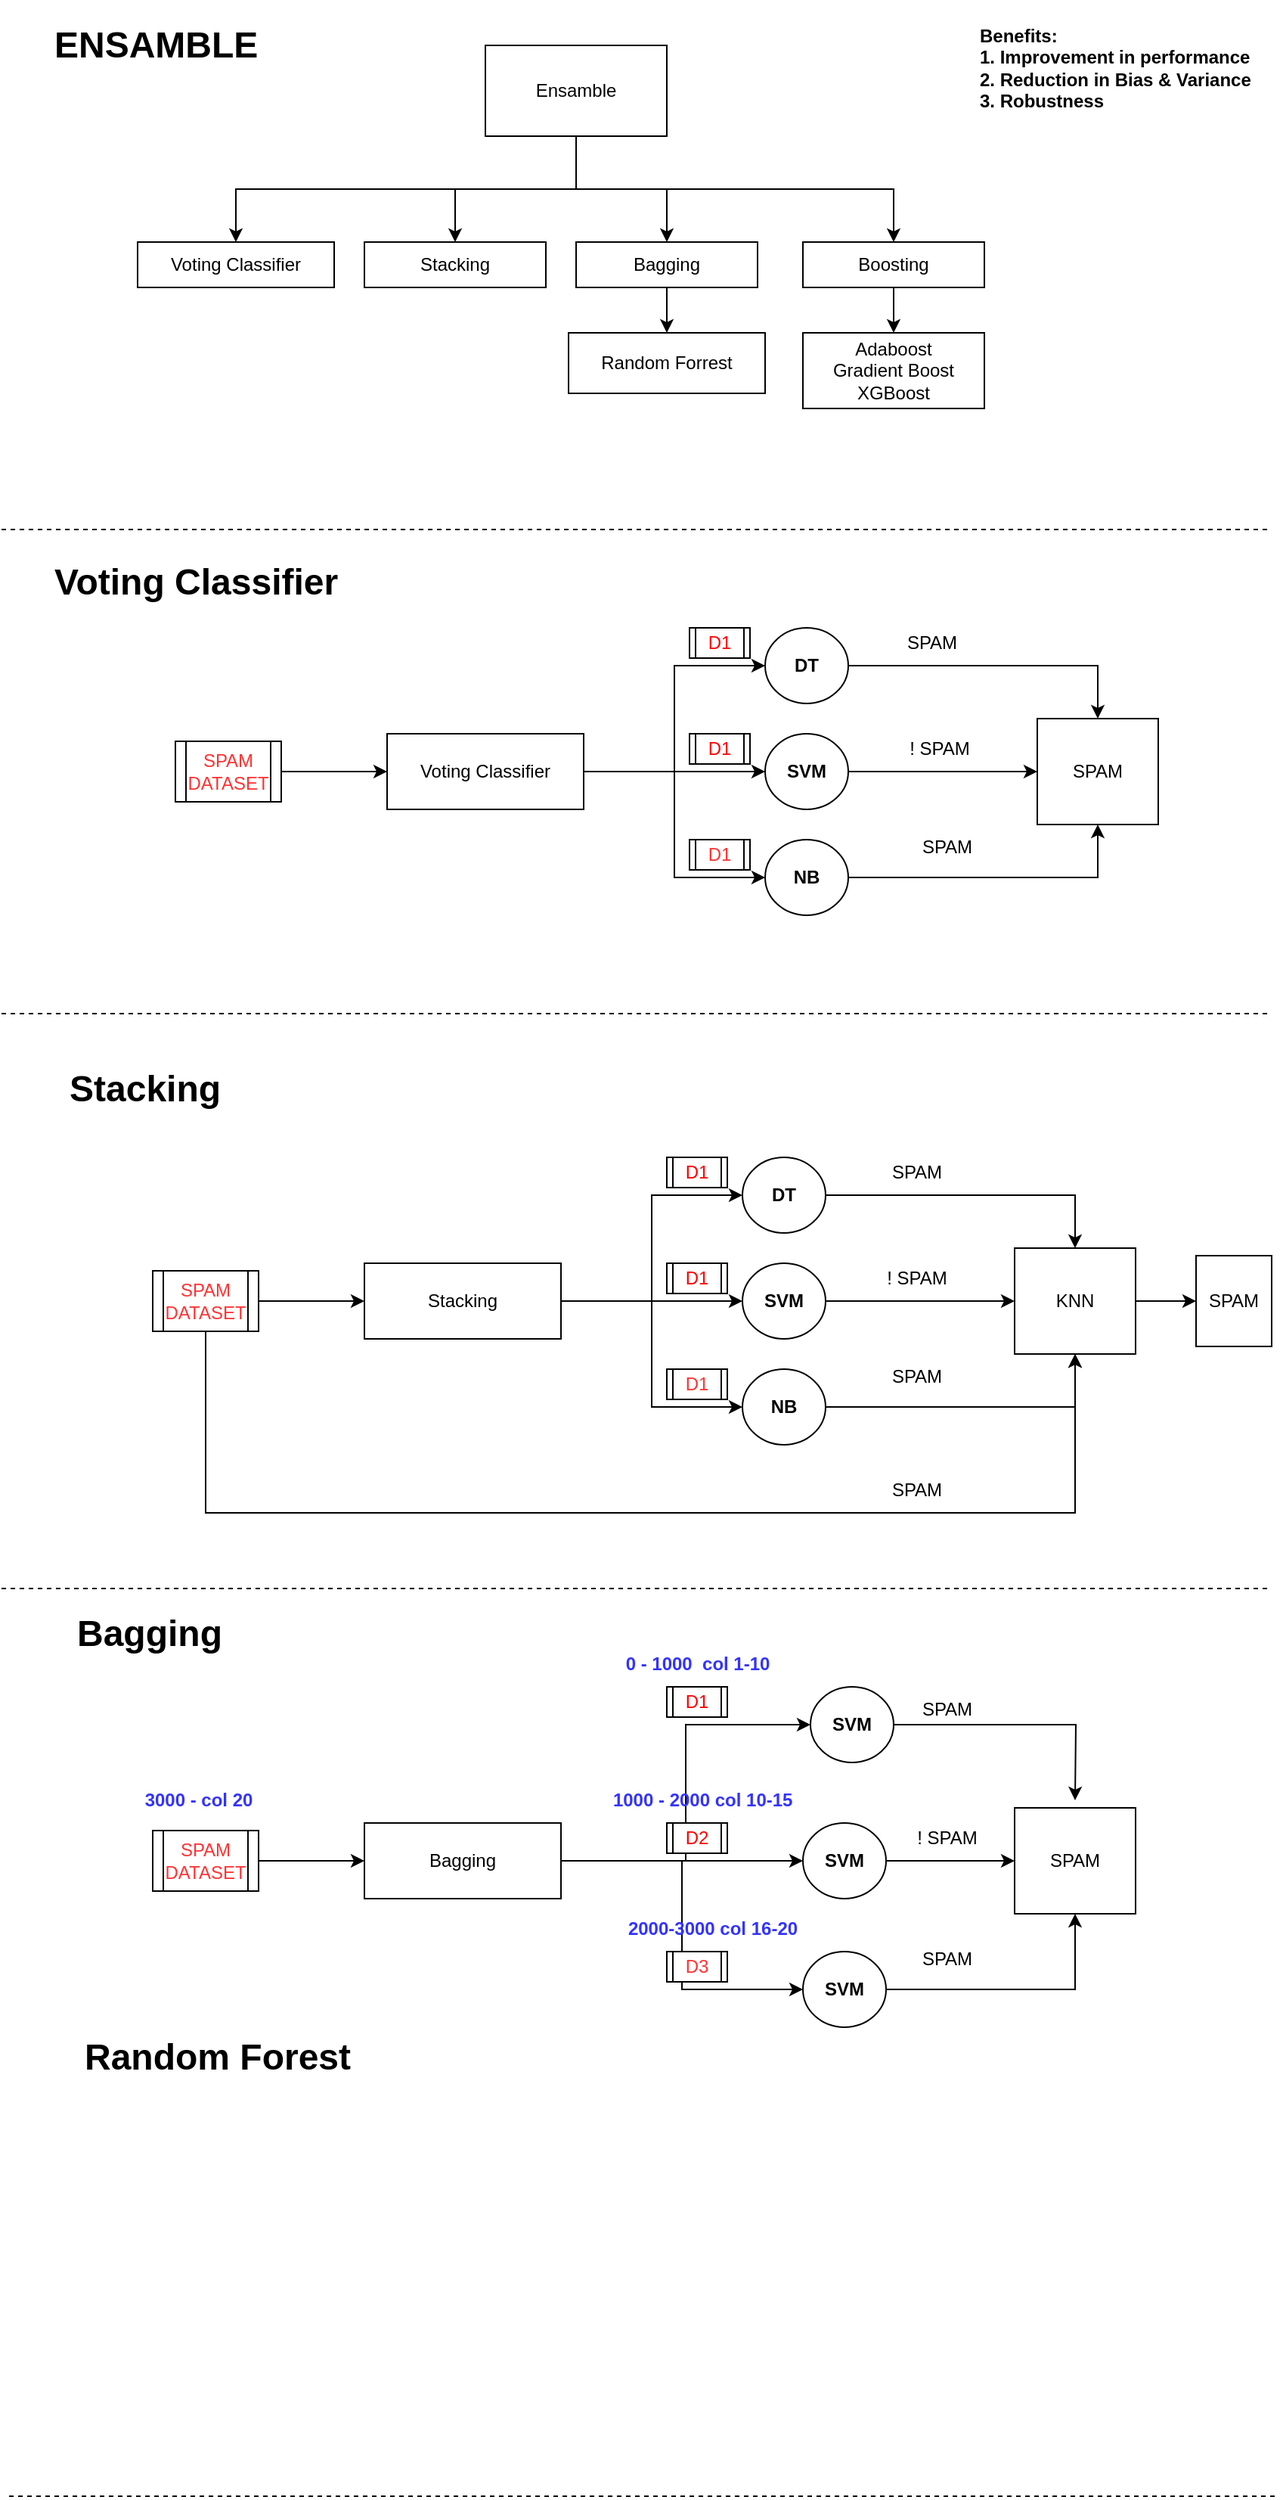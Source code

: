 <mxfile version="21.0.2" type="github">
  <diagram name="Page-1" id="7lBA7kvD_7xqQ8wuXruY">
    <mxGraphModel dx="976" dy="680" grid="1" gridSize="10" guides="1" tooltips="1" connect="1" arrows="1" fold="1" page="1" pageScale="1" pageWidth="850" pageHeight="1100" math="0" shadow="0">
      <root>
        <mxCell id="0" />
        <mxCell id="1" parent="0" />
        <mxCell id="OzWp20X-Q7MLgfGEOaph-7" value="" style="edgeStyle=orthogonalEdgeStyle;rounded=0;orthogonalLoop=1;jettySize=auto;html=1;" edge="1" parent="1" source="OzWp20X-Q7MLgfGEOaph-1" target="OzWp20X-Q7MLgfGEOaph-5">
          <mxGeometry relative="1" as="geometry" />
        </mxCell>
        <mxCell id="OzWp20X-Q7MLgfGEOaph-1" value="Ensamble" style="rounded=0;whiteSpace=wrap;html=1;" vertex="1" parent="1">
          <mxGeometry x="320" y="40" width="120" height="60" as="geometry" />
        </mxCell>
        <mxCell id="OzWp20X-Q7MLgfGEOaph-2" value="Voting Classifier" style="rounded=0;whiteSpace=wrap;html=1;" vertex="1" parent="1">
          <mxGeometry x="90" y="170" width="130" height="30" as="geometry" />
        </mxCell>
        <mxCell id="OzWp20X-Q7MLgfGEOaph-4" value="Stacking" style="rounded=0;whiteSpace=wrap;html=1;" vertex="1" parent="1">
          <mxGeometry x="240" y="170" width="120" height="30" as="geometry" />
        </mxCell>
        <mxCell id="OzWp20X-Q7MLgfGEOaph-16" value="" style="edgeStyle=orthogonalEdgeStyle;rounded=0;orthogonalLoop=1;jettySize=auto;html=1;" edge="1" parent="1" source="OzWp20X-Q7MLgfGEOaph-5" target="OzWp20X-Q7MLgfGEOaph-15">
          <mxGeometry relative="1" as="geometry" />
        </mxCell>
        <mxCell id="OzWp20X-Q7MLgfGEOaph-5" value="Bagging" style="rounded=0;whiteSpace=wrap;html=1;" vertex="1" parent="1">
          <mxGeometry x="380" y="170" width="120" height="30" as="geometry" />
        </mxCell>
        <mxCell id="OzWp20X-Q7MLgfGEOaph-18" value="" style="edgeStyle=orthogonalEdgeStyle;rounded=0;orthogonalLoop=1;jettySize=auto;html=1;" edge="1" parent="1" source="OzWp20X-Q7MLgfGEOaph-6" target="OzWp20X-Q7MLgfGEOaph-17">
          <mxGeometry relative="1" as="geometry" />
        </mxCell>
        <mxCell id="OzWp20X-Q7MLgfGEOaph-6" value="Boosting" style="rounded=0;whiteSpace=wrap;html=1;" vertex="1" parent="1">
          <mxGeometry x="530" y="170" width="120" height="30" as="geometry" />
        </mxCell>
        <mxCell id="OzWp20X-Q7MLgfGEOaph-8" value="" style="edgeStyle=orthogonalEdgeStyle;rounded=0;orthogonalLoop=1;jettySize=auto;html=1;exitX=0.5;exitY=1;exitDx=0;exitDy=0;" edge="1" parent="1" source="OzWp20X-Q7MLgfGEOaph-1" target="OzWp20X-Q7MLgfGEOaph-2">
          <mxGeometry relative="1" as="geometry">
            <mxPoint x="390" y="110" as="sourcePoint" />
            <mxPoint x="450" y="180" as="targetPoint" />
          </mxGeometry>
        </mxCell>
        <mxCell id="OzWp20X-Q7MLgfGEOaph-11" value="" style="edgeStyle=orthogonalEdgeStyle;rounded=0;orthogonalLoop=1;jettySize=auto;html=1;exitX=0.5;exitY=1;exitDx=0;exitDy=0;entryX=0.5;entryY=0;entryDx=0;entryDy=0;" edge="1" parent="1" source="OzWp20X-Q7MLgfGEOaph-1" target="OzWp20X-Q7MLgfGEOaph-4">
          <mxGeometry relative="1" as="geometry">
            <mxPoint x="390" y="110" as="sourcePoint" />
            <mxPoint x="165" y="180" as="targetPoint" />
          </mxGeometry>
        </mxCell>
        <mxCell id="OzWp20X-Q7MLgfGEOaph-14" value="" style="edgeStyle=orthogonalEdgeStyle;rounded=0;orthogonalLoop=1;jettySize=auto;html=1;exitX=0.5;exitY=1;exitDx=0;exitDy=0;" edge="1" parent="1" source="OzWp20X-Q7MLgfGEOaph-1" target="OzWp20X-Q7MLgfGEOaph-6">
          <mxGeometry relative="1" as="geometry">
            <mxPoint x="390" y="110" as="sourcePoint" />
            <mxPoint x="450" y="180" as="targetPoint" />
          </mxGeometry>
        </mxCell>
        <mxCell id="OzWp20X-Q7MLgfGEOaph-15" value="Random Forrest" style="rounded=0;whiteSpace=wrap;html=1;" vertex="1" parent="1">
          <mxGeometry x="375" y="230" width="130" height="40" as="geometry" />
        </mxCell>
        <mxCell id="OzWp20X-Q7MLgfGEOaph-17" value="Adaboost&lt;br&gt;Gradient Boost&lt;br&gt;XGBoost" style="rounded=0;whiteSpace=wrap;html=1;align=center;" vertex="1" parent="1">
          <mxGeometry x="530" y="230" width="120" height="50" as="geometry" />
        </mxCell>
        <mxCell id="OzWp20X-Q7MLgfGEOaph-21" value="" style="edgeStyle=orthogonalEdgeStyle;rounded=0;orthogonalLoop=1;jettySize=auto;html=1;entryX=0;entryY=0.5;entryDx=0;entryDy=0;" edge="1" parent="1" source="OzWp20X-Q7MLgfGEOaph-19" target="OzWp20X-Q7MLgfGEOaph-20">
          <mxGeometry relative="1" as="geometry" />
        </mxCell>
        <mxCell id="OzWp20X-Q7MLgfGEOaph-19" value="Voting Classifier" style="rounded=0;whiteSpace=wrap;html=1;" vertex="1" parent="1">
          <mxGeometry x="255" y="495" width="130" height="50" as="geometry" />
        </mxCell>
        <mxCell id="OzWp20X-Q7MLgfGEOaph-31" value="" style="edgeStyle=orthogonalEdgeStyle;rounded=0;orthogonalLoop=1;jettySize=auto;html=1;" edge="1" parent="1" source="OzWp20X-Q7MLgfGEOaph-20" target="OzWp20X-Q7MLgfGEOaph-30">
          <mxGeometry relative="1" as="geometry" />
        </mxCell>
        <mxCell id="OzWp20X-Q7MLgfGEOaph-20" value="DT" style="ellipse;whiteSpace=wrap;html=1;rounded=0;fontStyle=1" vertex="1" parent="1">
          <mxGeometry x="505" y="425" width="55" height="50" as="geometry" />
        </mxCell>
        <mxCell id="OzWp20X-Q7MLgfGEOaph-22" value="SVM" style="ellipse;whiteSpace=wrap;html=1;rounded=0;fontStyle=1" vertex="1" parent="1">
          <mxGeometry x="505" y="495" width="55" height="50" as="geometry" />
        </mxCell>
        <mxCell id="OzWp20X-Q7MLgfGEOaph-23" value="NB" style="ellipse;whiteSpace=wrap;html=1;rounded=0;fontStyle=1" vertex="1" parent="1">
          <mxGeometry x="505" y="565" width="55" height="50" as="geometry" />
        </mxCell>
        <mxCell id="OzWp20X-Q7MLgfGEOaph-24" value="" style="edgeStyle=orthogonalEdgeStyle;rounded=0;orthogonalLoop=1;jettySize=auto;html=1;entryX=0;entryY=0.5;entryDx=0;entryDy=0;exitX=1;exitY=0.5;exitDx=0;exitDy=0;" edge="1" parent="1" source="OzWp20X-Q7MLgfGEOaph-19" target="OzWp20X-Q7MLgfGEOaph-23">
          <mxGeometry relative="1" as="geometry">
            <mxPoint x="395" y="530" as="sourcePoint" />
            <mxPoint x="500" y="430" as="targetPoint" />
          </mxGeometry>
        </mxCell>
        <mxCell id="OzWp20X-Q7MLgfGEOaph-25" value="" style="edgeStyle=orthogonalEdgeStyle;rounded=0;orthogonalLoop=1;jettySize=auto;html=1;exitX=1;exitY=0.5;exitDx=0;exitDy=0;" edge="1" parent="1" source="OzWp20X-Q7MLgfGEOaph-19" target="OzWp20X-Q7MLgfGEOaph-22">
          <mxGeometry relative="1" as="geometry">
            <mxPoint x="395" y="530" as="sourcePoint" />
            <mxPoint x="500" y="570" as="targetPoint" />
          </mxGeometry>
        </mxCell>
        <mxCell id="OzWp20X-Q7MLgfGEOaph-26" value="D1" style="shape=process;whiteSpace=wrap;html=1;backgroundOutline=1;fontColor=#FF0000;" vertex="1" parent="1">
          <mxGeometry x="455" y="425" width="40" height="20" as="geometry" />
        </mxCell>
        <mxCell id="OzWp20X-Q7MLgfGEOaph-27" value="D1" style="shape=process;whiteSpace=wrap;html=1;backgroundOutline=1;fontColor=#FF0000;" vertex="1" parent="1">
          <mxGeometry x="455" y="495" width="40" height="20" as="geometry" />
        </mxCell>
        <mxCell id="OzWp20X-Q7MLgfGEOaph-29" value="D1" style="shape=process;whiteSpace=wrap;html=1;backgroundOutline=1;fontColor=#FF3333;" vertex="1" parent="1">
          <mxGeometry x="455" y="565" width="40" height="20" as="geometry" />
        </mxCell>
        <mxCell id="OzWp20X-Q7MLgfGEOaph-30" value="SPAM" style="whiteSpace=wrap;html=1;rounded=0;" vertex="1" parent="1">
          <mxGeometry x="685" y="485" width="80" height="70" as="geometry" />
        </mxCell>
        <mxCell id="OzWp20X-Q7MLgfGEOaph-32" value="" style="edgeStyle=orthogonalEdgeStyle;rounded=0;orthogonalLoop=1;jettySize=auto;html=1;exitX=1;exitY=0.5;exitDx=0;exitDy=0;entryX=0;entryY=0.5;entryDx=0;entryDy=0;" edge="1" parent="1" source="OzWp20X-Q7MLgfGEOaph-22" target="OzWp20X-Q7MLgfGEOaph-30">
          <mxGeometry relative="1" as="geometry">
            <mxPoint x="570" y="460" as="sourcePoint" />
            <mxPoint x="695" y="520" as="targetPoint" />
          </mxGeometry>
        </mxCell>
        <mxCell id="OzWp20X-Q7MLgfGEOaph-33" value="" style="edgeStyle=orthogonalEdgeStyle;rounded=0;orthogonalLoop=1;jettySize=auto;html=1;entryX=0.5;entryY=1;entryDx=0;entryDy=0;exitX=1;exitY=0.5;exitDx=0;exitDy=0;" edge="1" parent="1" source="OzWp20X-Q7MLgfGEOaph-23" target="OzWp20X-Q7MLgfGEOaph-30">
          <mxGeometry relative="1" as="geometry">
            <mxPoint x="565" y="585" as="sourcePoint" />
            <mxPoint x="735" y="530" as="targetPoint" />
          </mxGeometry>
        </mxCell>
        <mxCell id="OzWp20X-Q7MLgfGEOaph-38" value="" style="edgeStyle=orthogonalEdgeStyle;rounded=0;orthogonalLoop=1;jettySize=auto;html=1;" edge="1" parent="1" source="OzWp20X-Q7MLgfGEOaph-34" target="OzWp20X-Q7MLgfGEOaph-19">
          <mxGeometry relative="1" as="geometry" />
        </mxCell>
        <mxCell id="OzWp20X-Q7MLgfGEOaph-34" value="SPAM DATASET" style="shape=process;whiteSpace=wrap;html=1;backgroundOutline=1;fontColor=#FF3333;" vertex="1" parent="1">
          <mxGeometry x="115" y="500" width="70" height="40" as="geometry" />
        </mxCell>
        <mxCell id="OzWp20X-Q7MLgfGEOaph-35" value="SPAM" style="text;html=1;align=center;verticalAlign=middle;resizable=0;points=[];autosize=1;strokeColor=none;fillColor=none;" vertex="1" parent="1">
          <mxGeometry x="585" y="420" width="60" height="30" as="geometry" />
        </mxCell>
        <mxCell id="OzWp20X-Q7MLgfGEOaph-36" value="! SPAM" style="text;html=1;align=center;verticalAlign=middle;resizable=0;points=[];autosize=1;strokeColor=none;fillColor=none;" vertex="1" parent="1">
          <mxGeometry x="590" y="490" width="60" height="30" as="geometry" />
        </mxCell>
        <mxCell id="OzWp20X-Q7MLgfGEOaph-37" value="SPAM" style="text;html=1;align=center;verticalAlign=middle;resizable=0;points=[];autosize=1;strokeColor=none;fillColor=none;" vertex="1" parent="1">
          <mxGeometry x="595" y="555" width="60" height="30" as="geometry" />
        </mxCell>
        <mxCell id="OzWp20X-Q7MLgfGEOaph-39" value="" style="endArrow=none;dashed=1;html=1;rounded=0;" edge="1" parent="1">
          <mxGeometry width="50" height="50" relative="1" as="geometry">
            <mxPoint y="360" as="sourcePoint" />
            <mxPoint x="840" y="360" as="targetPoint" />
          </mxGeometry>
        </mxCell>
        <mxCell id="OzWp20X-Q7MLgfGEOaph-40" value="&lt;h1 style=&quot;border-color: var(--border-color);&quot;&gt;Voting Classifier&lt;/h1&gt;&lt;h1&gt;&lt;p style=&quot;border-color: var(--border-color);&quot;&gt;&lt;br style=&quot;border-color: var(--border-color); font-size: 12px; font-weight: 400;&quot;&gt;&lt;/p&gt;&lt;/h1&gt;" style="text;html=1;strokeColor=none;fillColor=none;spacing=5;spacingTop=-20;whiteSpace=wrap;overflow=hidden;rounded=0;" vertex="1" parent="1">
          <mxGeometry x="30" y="375" width="210" height="35" as="geometry" />
        </mxCell>
        <mxCell id="OzWp20X-Q7MLgfGEOaph-42" value="&lt;h1&gt;ENSAMBLE&lt;/h1&gt;" style="text;html=1;strokeColor=none;fillColor=none;spacing=5;spacingTop=-20;whiteSpace=wrap;overflow=hidden;rounded=0;" vertex="1" parent="1">
          <mxGeometry x="30" y="20" width="210" height="35" as="geometry" />
        </mxCell>
        <mxCell id="OzWp20X-Q7MLgfGEOaph-43" value="" style="endArrow=none;dashed=1;html=1;rounded=0;" edge="1" parent="1">
          <mxGeometry width="50" height="50" relative="1" as="geometry">
            <mxPoint y="680" as="sourcePoint" />
            <mxPoint x="840" y="680" as="targetPoint" />
          </mxGeometry>
        </mxCell>
        <mxCell id="OzWp20X-Q7MLgfGEOaph-44" value="&lt;h1 style=&quot;border-color: var(--border-color);&quot;&gt;Stacking&lt;/h1&gt;" style="text;html=1;strokeColor=none;fillColor=none;spacing=5;spacingTop=-20;whiteSpace=wrap;overflow=hidden;rounded=0;" vertex="1" parent="1">
          <mxGeometry x="40" y="710" width="210" height="35" as="geometry" />
        </mxCell>
        <mxCell id="OzWp20X-Q7MLgfGEOaph-45" value="" style="edgeStyle=orthogonalEdgeStyle;rounded=0;orthogonalLoop=1;jettySize=auto;html=1;entryX=0;entryY=0.5;entryDx=0;entryDy=0;" edge="1" parent="1" source="OzWp20X-Q7MLgfGEOaph-46" target="OzWp20X-Q7MLgfGEOaph-48">
          <mxGeometry relative="1" as="geometry" />
        </mxCell>
        <mxCell id="OzWp20X-Q7MLgfGEOaph-46" value="Stacking" style="rounded=0;whiteSpace=wrap;html=1;" vertex="1" parent="1">
          <mxGeometry x="240" y="845" width="130" height="50" as="geometry" />
        </mxCell>
        <mxCell id="OzWp20X-Q7MLgfGEOaph-47" value="" style="edgeStyle=orthogonalEdgeStyle;rounded=0;orthogonalLoop=1;jettySize=auto;html=1;" edge="1" parent="1" source="OzWp20X-Q7MLgfGEOaph-48" target="OzWp20X-Q7MLgfGEOaph-56">
          <mxGeometry relative="1" as="geometry" />
        </mxCell>
        <mxCell id="OzWp20X-Q7MLgfGEOaph-48" value="DT" style="ellipse;whiteSpace=wrap;html=1;rounded=0;fontStyle=1" vertex="1" parent="1">
          <mxGeometry x="490" y="775" width="55" height="50" as="geometry" />
        </mxCell>
        <mxCell id="OzWp20X-Q7MLgfGEOaph-49" value="SVM" style="ellipse;whiteSpace=wrap;html=1;rounded=0;fontStyle=1" vertex="1" parent="1">
          <mxGeometry x="490" y="845" width="55" height="50" as="geometry" />
        </mxCell>
        <mxCell id="OzWp20X-Q7MLgfGEOaph-50" value="NB" style="ellipse;whiteSpace=wrap;html=1;rounded=0;fontStyle=1" vertex="1" parent="1">
          <mxGeometry x="490" y="915" width="55" height="50" as="geometry" />
        </mxCell>
        <mxCell id="OzWp20X-Q7MLgfGEOaph-51" value="" style="edgeStyle=orthogonalEdgeStyle;rounded=0;orthogonalLoop=1;jettySize=auto;html=1;entryX=0;entryY=0.5;entryDx=0;entryDy=0;exitX=1;exitY=0.5;exitDx=0;exitDy=0;" edge="1" parent="1" source="OzWp20X-Q7MLgfGEOaph-46" target="OzWp20X-Q7MLgfGEOaph-50">
          <mxGeometry relative="1" as="geometry">
            <mxPoint x="380" y="880" as="sourcePoint" />
            <mxPoint x="485" y="780" as="targetPoint" />
          </mxGeometry>
        </mxCell>
        <mxCell id="OzWp20X-Q7MLgfGEOaph-52" value="" style="edgeStyle=orthogonalEdgeStyle;rounded=0;orthogonalLoop=1;jettySize=auto;html=1;exitX=1;exitY=0.5;exitDx=0;exitDy=0;" edge="1" parent="1" source="OzWp20X-Q7MLgfGEOaph-46" target="OzWp20X-Q7MLgfGEOaph-49">
          <mxGeometry relative="1" as="geometry">
            <mxPoint x="380" y="880" as="sourcePoint" />
            <mxPoint x="485" y="920" as="targetPoint" />
          </mxGeometry>
        </mxCell>
        <mxCell id="OzWp20X-Q7MLgfGEOaph-53" value="D1" style="shape=process;whiteSpace=wrap;html=1;backgroundOutline=1;fontColor=#FF0000;" vertex="1" parent="1">
          <mxGeometry x="440" y="775" width="40" height="20" as="geometry" />
        </mxCell>
        <mxCell id="OzWp20X-Q7MLgfGEOaph-54" value="D1" style="shape=process;whiteSpace=wrap;html=1;backgroundOutline=1;fontColor=#FF0000;" vertex="1" parent="1">
          <mxGeometry x="440" y="845" width="40" height="20" as="geometry" />
        </mxCell>
        <mxCell id="OzWp20X-Q7MLgfGEOaph-55" value="D1" style="shape=process;whiteSpace=wrap;html=1;backgroundOutline=1;fontColor=#FF3333;" vertex="1" parent="1">
          <mxGeometry x="440" y="915" width="40" height="20" as="geometry" />
        </mxCell>
        <mxCell id="OzWp20X-Q7MLgfGEOaph-67" value="" style="edgeStyle=orthogonalEdgeStyle;rounded=0;orthogonalLoop=1;jettySize=auto;html=1;" edge="1" parent="1" source="OzWp20X-Q7MLgfGEOaph-56" target="OzWp20X-Q7MLgfGEOaph-66">
          <mxGeometry relative="1" as="geometry" />
        </mxCell>
        <mxCell id="OzWp20X-Q7MLgfGEOaph-56" value="KNN" style="whiteSpace=wrap;html=1;rounded=0;" vertex="1" parent="1">
          <mxGeometry x="670" y="835" width="80" height="70" as="geometry" />
        </mxCell>
        <mxCell id="OzWp20X-Q7MLgfGEOaph-57" value="" style="edgeStyle=orthogonalEdgeStyle;rounded=0;orthogonalLoop=1;jettySize=auto;html=1;exitX=1;exitY=0.5;exitDx=0;exitDy=0;entryX=0;entryY=0.5;entryDx=0;entryDy=0;" edge="1" parent="1" source="OzWp20X-Q7MLgfGEOaph-49" target="OzWp20X-Q7MLgfGEOaph-56">
          <mxGeometry relative="1" as="geometry">
            <mxPoint x="555" y="810" as="sourcePoint" />
            <mxPoint x="680" y="870" as="targetPoint" />
          </mxGeometry>
        </mxCell>
        <mxCell id="OzWp20X-Q7MLgfGEOaph-58" value="" style="edgeStyle=orthogonalEdgeStyle;rounded=0;orthogonalLoop=1;jettySize=auto;html=1;entryX=0.5;entryY=1;entryDx=0;entryDy=0;exitX=1;exitY=0.5;exitDx=0;exitDy=0;" edge="1" parent="1" target="OzWp20X-Q7MLgfGEOaph-56" source="OzWp20X-Q7MLgfGEOaph-50">
          <mxGeometry relative="1" as="geometry">
            <mxPoint x="550" y="935" as="sourcePoint" />
            <mxPoint x="720" y="880" as="targetPoint" />
          </mxGeometry>
        </mxCell>
        <mxCell id="OzWp20X-Q7MLgfGEOaph-59" value="" style="edgeStyle=orthogonalEdgeStyle;rounded=0;orthogonalLoop=1;jettySize=auto;html=1;" edge="1" parent="1" source="OzWp20X-Q7MLgfGEOaph-60" target="OzWp20X-Q7MLgfGEOaph-46">
          <mxGeometry relative="1" as="geometry" />
        </mxCell>
        <mxCell id="OzWp20X-Q7MLgfGEOaph-60" value="SPAM DATASET" style="shape=process;whiteSpace=wrap;html=1;backgroundOutline=1;fontColor=#FF3333;" vertex="1" parent="1">
          <mxGeometry x="100" y="850" width="70" height="40" as="geometry" />
        </mxCell>
        <mxCell id="OzWp20X-Q7MLgfGEOaph-61" value="SPAM" style="text;html=1;align=center;verticalAlign=middle;resizable=0;points=[];autosize=1;strokeColor=none;fillColor=none;" vertex="1" parent="1">
          <mxGeometry x="575" y="770" width="60" height="30" as="geometry" />
        </mxCell>
        <mxCell id="OzWp20X-Q7MLgfGEOaph-62" value="! SPAM" style="text;html=1;align=center;verticalAlign=middle;resizable=0;points=[];autosize=1;strokeColor=none;fillColor=none;" vertex="1" parent="1">
          <mxGeometry x="575" y="840" width="60" height="30" as="geometry" />
        </mxCell>
        <mxCell id="OzWp20X-Q7MLgfGEOaph-63" value="SPAM" style="text;html=1;align=center;verticalAlign=middle;resizable=0;points=[];autosize=1;strokeColor=none;fillColor=none;" vertex="1" parent="1">
          <mxGeometry x="575" y="905" width="60" height="30" as="geometry" />
        </mxCell>
        <mxCell id="OzWp20X-Q7MLgfGEOaph-64" value="" style="edgeStyle=orthogonalEdgeStyle;rounded=0;orthogonalLoop=1;jettySize=auto;html=1;exitX=0.5;exitY=1;exitDx=0;exitDy=0;" edge="1" parent="1" source="OzWp20X-Q7MLgfGEOaph-60" target="OzWp20X-Q7MLgfGEOaph-56">
          <mxGeometry relative="1" as="geometry">
            <mxPoint x="555" y="950" as="sourcePoint" />
            <mxPoint x="710" y="910" as="targetPoint" />
            <Array as="points">
              <mxPoint x="135" y="1010" />
              <mxPoint x="710" y="1010" />
            </Array>
          </mxGeometry>
        </mxCell>
        <mxCell id="OzWp20X-Q7MLgfGEOaph-65" value="SPAM" style="text;html=1;align=center;verticalAlign=middle;resizable=0;points=[];autosize=1;strokeColor=none;fillColor=none;" vertex="1" parent="1">
          <mxGeometry x="575" y="980" width="60" height="30" as="geometry" />
        </mxCell>
        <mxCell id="OzWp20X-Q7MLgfGEOaph-66" value="SPAM" style="whiteSpace=wrap;html=1;rounded=0;" vertex="1" parent="1">
          <mxGeometry x="790" y="840" width="50" height="60" as="geometry" />
        </mxCell>
        <mxCell id="OzWp20X-Q7MLgfGEOaph-68" value="" style="endArrow=none;dashed=1;html=1;rounded=0;" edge="1" parent="1">
          <mxGeometry width="50" height="50" relative="1" as="geometry">
            <mxPoint y="1060" as="sourcePoint" />
            <mxPoint x="840" y="1060" as="targetPoint" />
          </mxGeometry>
        </mxCell>
        <mxCell id="OzWp20X-Q7MLgfGEOaph-69" value="&lt;h1 style=&quot;border-color: var(--border-color);&quot;&gt;Bagging&lt;/h1&gt;" style="text;html=1;strokeColor=none;fillColor=none;spacing=5;spacingTop=-20;whiteSpace=wrap;overflow=hidden;rounded=0;" vertex="1" parent="1">
          <mxGeometry x="45" y="1070" width="210" height="35" as="geometry" />
        </mxCell>
        <mxCell id="OzWp20X-Q7MLgfGEOaph-70" value="" style="edgeStyle=orthogonalEdgeStyle;rounded=0;orthogonalLoop=1;jettySize=auto;html=1;entryX=0;entryY=0.5;entryDx=0;entryDy=0;" edge="1" parent="1" source="OzWp20X-Q7MLgfGEOaph-71" target="OzWp20X-Q7MLgfGEOaph-73">
          <mxGeometry relative="1" as="geometry" />
        </mxCell>
        <mxCell id="OzWp20X-Q7MLgfGEOaph-71" value="Bagging" style="rounded=0;whiteSpace=wrap;html=1;" vertex="1" parent="1">
          <mxGeometry x="240" y="1215" width="130" height="50" as="geometry" />
        </mxCell>
        <mxCell id="OzWp20X-Q7MLgfGEOaph-72" value="" style="edgeStyle=orthogonalEdgeStyle;rounded=0;orthogonalLoop=1;jettySize=auto;html=1;" edge="1" parent="1" source="OzWp20X-Q7MLgfGEOaph-73">
          <mxGeometry relative="1" as="geometry">
            <mxPoint x="710" y="1200" as="targetPoint" />
          </mxGeometry>
        </mxCell>
        <mxCell id="OzWp20X-Q7MLgfGEOaph-73" value="SVM" style="ellipse;whiteSpace=wrap;html=1;rounded=0;fontStyle=1" vertex="1" parent="1">
          <mxGeometry x="535" y="1125" width="55" height="50" as="geometry" />
        </mxCell>
        <mxCell id="OzWp20X-Q7MLgfGEOaph-74" value="SVM" style="ellipse;whiteSpace=wrap;html=1;rounded=0;fontStyle=1" vertex="1" parent="1">
          <mxGeometry x="530" y="1215" width="55" height="50" as="geometry" />
        </mxCell>
        <mxCell id="OzWp20X-Q7MLgfGEOaph-75" value="SVM" style="ellipse;whiteSpace=wrap;html=1;rounded=0;fontStyle=1" vertex="1" parent="1">
          <mxGeometry x="530" y="1300" width="55" height="50" as="geometry" />
        </mxCell>
        <mxCell id="OzWp20X-Q7MLgfGEOaph-76" value="" style="edgeStyle=orthogonalEdgeStyle;rounded=0;orthogonalLoop=1;jettySize=auto;html=1;entryX=0;entryY=0.5;entryDx=0;entryDy=0;exitX=1;exitY=0.5;exitDx=0;exitDy=0;" edge="1" parent="1" source="OzWp20X-Q7MLgfGEOaph-71" target="OzWp20X-Q7MLgfGEOaph-75">
          <mxGeometry relative="1" as="geometry">
            <mxPoint x="380" y="1250" as="sourcePoint" />
            <mxPoint x="485" y="1150" as="targetPoint" />
          </mxGeometry>
        </mxCell>
        <mxCell id="OzWp20X-Q7MLgfGEOaph-77" value="" style="edgeStyle=orthogonalEdgeStyle;rounded=0;orthogonalLoop=1;jettySize=auto;html=1;exitX=1;exitY=0.5;exitDx=0;exitDy=0;" edge="1" parent="1" source="OzWp20X-Q7MLgfGEOaph-71" target="OzWp20X-Q7MLgfGEOaph-74">
          <mxGeometry relative="1" as="geometry">
            <mxPoint x="380" y="1250" as="sourcePoint" />
            <mxPoint x="485" y="1290" as="targetPoint" />
          </mxGeometry>
        </mxCell>
        <mxCell id="OzWp20X-Q7MLgfGEOaph-78" value="D1" style="shape=process;whiteSpace=wrap;html=1;backgroundOutline=1;fontColor=#FF0000;" vertex="1" parent="1">
          <mxGeometry x="440" y="1125" width="40" height="20" as="geometry" />
        </mxCell>
        <mxCell id="OzWp20X-Q7MLgfGEOaph-79" value="D2" style="shape=process;whiteSpace=wrap;html=1;backgroundOutline=1;fontColor=#FF0000;" vertex="1" parent="1">
          <mxGeometry x="440" y="1215" width="40" height="20" as="geometry" />
        </mxCell>
        <mxCell id="OzWp20X-Q7MLgfGEOaph-80" value="D3" style="shape=process;whiteSpace=wrap;html=1;backgroundOutline=1;fontColor=#FF3333;" vertex="1" parent="1">
          <mxGeometry x="440" y="1300" width="40" height="20" as="geometry" />
        </mxCell>
        <mxCell id="OzWp20X-Q7MLgfGEOaph-81" value="SPAM" style="whiteSpace=wrap;html=1;rounded=0;" vertex="1" parent="1">
          <mxGeometry x="670" y="1205" width="80" height="70" as="geometry" />
        </mxCell>
        <mxCell id="OzWp20X-Q7MLgfGEOaph-82" value="" style="edgeStyle=orthogonalEdgeStyle;rounded=0;orthogonalLoop=1;jettySize=auto;html=1;exitX=1;exitY=0.5;exitDx=0;exitDy=0;entryX=0;entryY=0.5;entryDx=0;entryDy=0;" edge="1" parent="1" source="OzWp20X-Q7MLgfGEOaph-74" target="OzWp20X-Q7MLgfGEOaph-81">
          <mxGeometry relative="1" as="geometry">
            <mxPoint x="555" y="1180" as="sourcePoint" />
            <mxPoint x="680" y="1240" as="targetPoint" />
          </mxGeometry>
        </mxCell>
        <mxCell id="OzWp20X-Q7MLgfGEOaph-83" value="" style="edgeStyle=orthogonalEdgeStyle;rounded=0;orthogonalLoop=1;jettySize=auto;html=1;exitX=1;exitY=0.5;exitDx=0;exitDy=0;entryX=0.5;entryY=1;entryDx=0;entryDy=0;" edge="1" parent="1" source="OzWp20X-Q7MLgfGEOaph-75" target="OzWp20X-Q7MLgfGEOaph-81">
          <mxGeometry relative="1" as="geometry">
            <mxPoint x="550" y="1320" as="sourcePoint" />
            <mxPoint x="710" y="1290" as="targetPoint" />
          </mxGeometry>
        </mxCell>
        <mxCell id="OzWp20X-Q7MLgfGEOaph-84" value="" style="edgeStyle=orthogonalEdgeStyle;rounded=0;orthogonalLoop=1;jettySize=auto;html=1;" edge="1" parent="1" source="OzWp20X-Q7MLgfGEOaph-85" target="OzWp20X-Q7MLgfGEOaph-71">
          <mxGeometry relative="1" as="geometry" />
        </mxCell>
        <mxCell id="OzWp20X-Q7MLgfGEOaph-85" value="SPAM DATASET" style="shape=process;whiteSpace=wrap;html=1;backgroundOutline=1;fontColor=#FF3333;" vertex="1" parent="1">
          <mxGeometry x="100" y="1220" width="70" height="40" as="geometry" />
        </mxCell>
        <mxCell id="OzWp20X-Q7MLgfGEOaph-86" value="SPAM" style="text;html=1;align=center;verticalAlign=middle;resizable=0;points=[];autosize=1;strokeColor=none;fillColor=none;" vertex="1" parent="1">
          <mxGeometry x="595" y="1125" width="60" height="30" as="geometry" />
        </mxCell>
        <mxCell id="OzWp20X-Q7MLgfGEOaph-87" value="! SPAM" style="text;html=1;align=center;verticalAlign=middle;resizable=0;points=[];autosize=1;strokeColor=none;fillColor=none;" vertex="1" parent="1">
          <mxGeometry x="595" y="1210" width="60" height="30" as="geometry" />
        </mxCell>
        <mxCell id="OzWp20X-Q7MLgfGEOaph-88" value="SPAM" style="text;html=1;align=center;verticalAlign=middle;resizable=0;points=[];autosize=1;strokeColor=none;fillColor=none;" vertex="1" parent="1">
          <mxGeometry x="595" y="1290" width="60" height="30" as="geometry" />
        </mxCell>
        <mxCell id="OzWp20X-Q7MLgfGEOaph-89" value="" style="endArrow=none;dashed=1;html=1;rounded=0;" edge="1" parent="1">
          <mxGeometry width="50" height="50" relative="1" as="geometry">
            <mxPoint x="5" y="1660" as="sourcePoint" />
            <mxPoint x="845" y="1660" as="targetPoint" />
          </mxGeometry>
        </mxCell>
        <mxCell id="OzWp20X-Q7MLgfGEOaph-90" value="&lt;h1 style=&quot;border-color: var(--border-color);&quot;&gt;Random Forest&lt;/h1&gt;" style="text;html=1;strokeColor=none;fillColor=none;spacing=5;spacingTop=-20;whiteSpace=wrap;overflow=hidden;rounded=0;" vertex="1" parent="1">
          <mxGeometry x="50" y="1350" width="210" height="35" as="geometry" />
        </mxCell>
        <mxCell id="OzWp20X-Q7MLgfGEOaph-91" value="Benefits:&amp;nbsp;&lt;br&gt;1. Improvement in performance&lt;br&gt;2. Reduction in Bias &amp;amp; Variance&lt;br&gt;3. Robustness" style="text;html=1;align=left;verticalAlign=middle;resizable=0;points=[];autosize=1;strokeColor=none;fillColor=none;fontStyle=1" vertex="1" parent="1">
          <mxGeometry x="645" y="20" width="200" height="70" as="geometry" />
        </mxCell>
        <mxCell id="OzWp20X-Q7MLgfGEOaph-92" value="&lt;font color=&quot;#3333ff&quot;&gt;&lt;b&gt;3000 - col 20&lt;/b&gt;&lt;/font&gt;" style="text;html=1;align=center;verticalAlign=middle;resizable=0;points=[];autosize=1;strokeColor=none;fillColor=none;" vertex="1" parent="1">
          <mxGeometry x="85" y="1185" width="90" height="30" as="geometry" />
        </mxCell>
        <mxCell id="OzWp20X-Q7MLgfGEOaph-93" value="&lt;font color=&quot;#3333ff&quot;&gt;&lt;b&gt;0 - 1000&amp;nbsp; col 1-10&lt;/b&gt;&lt;/font&gt;" style="text;html=1;align=center;verticalAlign=middle;resizable=0;points=[];autosize=1;strokeColor=none;fillColor=none;" vertex="1" parent="1">
          <mxGeometry x="400" y="1095" width="120" height="30" as="geometry" />
        </mxCell>
        <mxCell id="OzWp20X-Q7MLgfGEOaph-94" value="&lt;font color=&quot;#3333ff&quot;&gt;&lt;b&gt;1000 - 2000 col 10-15&amp;nbsp;&lt;/b&gt;&lt;/font&gt;" style="text;html=1;align=center;verticalAlign=middle;resizable=0;points=[];autosize=1;strokeColor=none;fillColor=none;" vertex="1" parent="1">
          <mxGeometry x="390" y="1185" width="150" height="30" as="geometry" />
        </mxCell>
        <mxCell id="OzWp20X-Q7MLgfGEOaph-96" value="&lt;font color=&quot;#3333ff&quot;&gt;&lt;b&gt;2000-3000 col 16-20&lt;/b&gt;&lt;/font&gt;" style="text;html=1;align=center;verticalAlign=middle;resizable=0;points=[];autosize=1;strokeColor=none;fillColor=none;" vertex="1" parent="1">
          <mxGeometry x="400" y="1270" width="140" height="30" as="geometry" />
        </mxCell>
      </root>
    </mxGraphModel>
  </diagram>
</mxfile>
